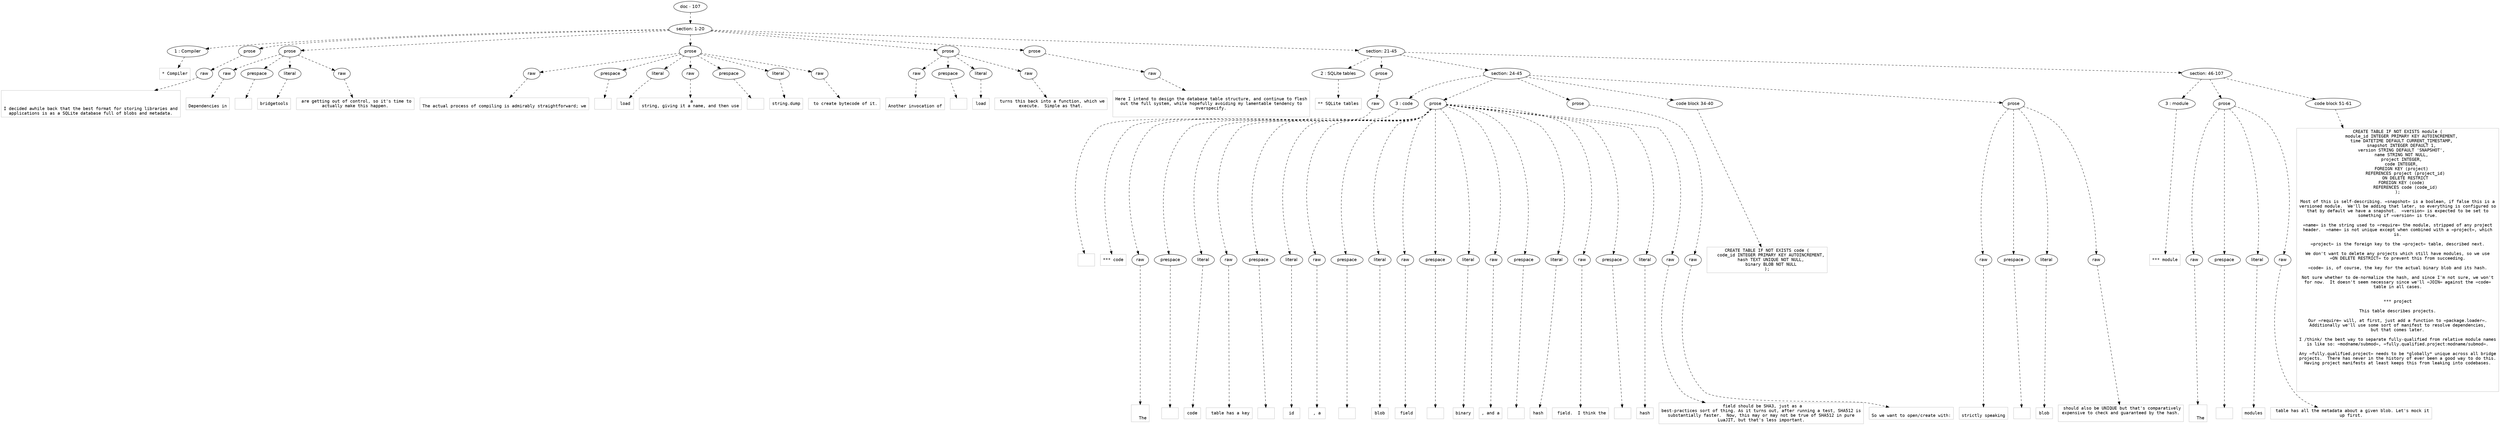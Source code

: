 digraph lpegNode {

node [fontname=Helvetica]
edge [style=dashed]

doc_0 [label="doc - 107"]


doc_0 -> { section_1}
{rank=same; section_1}

section_1 [label="section: 1-20"]


// END RANK doc_0

section_1 -> { header_2 prose_3 prose_4 prose_5 prose_6 prose_7 section_8}
{rank=same; header_2 prose_3 prose_4 prose_5 prose_6 prose_7 section_8}

header_2 [label="1 : Compiler"]

prose_3 [label="prose"]

prose_4 [label="prose"]

prose_5 [label="prose"]

prose_6 [label="prose"]

prose_7 [label="prose"]

section_8 [label="section: 21-45"]


// END RANK section_1

header_2 -> leaf_9
leaf_9  [color=Gray,shape=rectangle,fontname=Inconsolata,label="* Compiler"]
// END RANK header_2

prose_3 -> { raw_10}
{rank=same; raw_10}

raw_10 [label="raw"]


// END RANK prose_3

raw_10 -> leaf_11
leaf_11  [color=Gray,shape=rectangle,fontname=Inconsolata,label="


I decided awhile back that the best format for storing libraries and
applications is as a SQLite database full of blobs and metadata.
"]
// END RANK raw_10

prose_4 -> { raw_12 prespace_13 literal_14 raw_15}
{rank=same; raw_12 prespace_13 literal_14 raw_15}

raw_12 [label="raw"]

prespace_13 [label="prespace"]

literal_14 [label="literal"]

raw_15 [label="raw"]


// END RANK prose_4

raw_12 -> leaf_16
leaf_16  [color=Gray,shape=rectangle,fontname=Inconsolata,label="
Dependencies in"]
// END RANK raw_12

prespace_13 -> leaf_17
leaf_17  [color=Gray,shape=rectangle,fontname=Inconsolata,label=" "]
// END RANK prespace_13

literal_14 -> leaf_18
leaf_18  [color=Gray,shape=rectangle,fontname=Inconsolata,label="bridgetools"]
// END RANK literal_14

raw_15 -> leaf_19
leaf_19  [color=Gray,shape=rectangle,fontname=Inconsolata,label=" are getting out of control, so it's time to
actually make this happen.
"]
// END RANK raw_15

prose_5 -> { raw_20 prespace_21 literal_22 raw_23 prespace_24 literal_25 raw_26}
{rank=same; raw_20 prespace_21 literal_22 raw_23 prespace_24 literal_25 raw_26}

raw_20 [label="raw"]

prespace_21 [label="prespace"]

literal_22 [label="literal"]

raw_23 [label="raw"]

prespace_24 [label="prespace"]

literal_25 [label="literal"]

raw_26 [label="raw"]


// END RANK prose_5

raw_20 -> leaf_27
leaf_27  [color=Gray,shape=rectangle,fontname=Inconsolata,label="
The actual process of compiling is admirably straightforward; we"]
// END RANK raw_20

prespace_21 -> leaf_28
leaf_28  [color=Gray,shape=rectangle,fontname=Inconsolata,label=" "]
// END RANK prespace_21

literal_22 -> leaf_29
leaf_29  [color=Gray,shape=rectangle,fontname=Inconsolata,label="load"]
// END RANK literal_22

raw_23 -> leaf_30
leaf_30  [color=Gray,shape=rectangle,fontname=Inconsolata,label=" a
string, giving it a name, and then use"]
// END RANK raw_23

prespace_24 -> leaf_31
leaf_31  [color=Gray,shape=rectangle,fontname=Inconsolata,label=" "]
// END RANK prespace_24

literal_25 -> leaf_32
leaf_32  [color=Gray,shape=rectangle,fontname=Inconsolata,label="string.dump"]
// END RANK literal_25

raw_26 -> leaf_33
leaf_33  [color=Gray,shape=rectangle,fontname=Inconsolata,label=" to create bytecode of it.
"]
// END RANK raw_26

prose_6 -> { raw_34 prespace_35 literal_36 raw_37}
{rank=same; raw_34 prespace_35 literal_36 raw_37}

raw_34 [label="raw"]

prespace_35 [label="prespace"]

literal_36 [label="literal"]

raw_37 [label="raw"]


// END RANK prose_6

raw_34 -> leaf_38
leaf_38  [color=Gray,shape=rectangle,fontname=Inconsolata,label="
Another invocation of"]
// END RANK raw_34

prespace_35 -> leaf_39
leaf_39  [color=Gray,shape=rectangle,fontname=Inconsolata,label=" "]
// END RANK prespace_35

literal_36 -> leaf_40
leaf_40  [color=Gray,shape=rectangle,fontname=Inconsolata,label="load"]
// END RANK literal_36

raw_37 -> leaf_41
leaf_41  [color=Gray,shape=rectangle,fontname=Inconsolata,label=" turns this back into a function, which we
execute.  Simple as that.
"]
// END RANK raw_37

prose_7 -> { raw_42}
{rank=same; raw_42}

raw_42 [label="raw"]


// END RANK prose_7

raw_42 -> leaf_43
leaf_43  [color=Gray,shape=rectangle,fontname=Inconsolata,label="
Here I intend to design the database table structure, and continue to flesh
out the full system, while hopefully avoiding my lamentable tendency to
overspecify.

"]
// END RANK raw_42

section_8 -> { header_44 prose_45 section_46 section_47}
{rank=same; header_44 prose_45 section_46 section_47}

header_44 [label="2 : SQLite tables"]

prose_45 [label="prose"]

section_46 [label="section: 24-45"]

section_47 [label="section: 46-107"]


// END RANK section_8

header_44 -> leaf_48
leaf_48  [color=Gray,shape=rectangle,fontname=Inconsolata,label="** SQLite tables"]
// END RANK header_44

prose_45 -> { raw_49}
{rank=same; raw_49}

raw_49 [label="raw"]


// END RANK prose_45

raw_49 -> leaf_50
leaf_50  [color=Gray,shape=rectangle,fontname=Inconsolata,label="

"]
// END RANK raw_49

section_46 -> { header_51 prose_52 prose_53 codeblock_54 prose_55}
{rank=same; header_51 prose_52 prose_53 codeblock_54 prose_55}

header_51 [label="3 : code"]

prose_52 [label="prose"]

prose_53 [label="prose"]

codeblock_54 [label="code block 34-40"]

prose_55 [label="prose"]


// END RANK section_46

header_51 -> leaf_56
leaf_56  [color=Gray,shape=rectangle,fontname=Inconsolata,label="*** code"]
// END RANK header_51

prose_52 -> { raw_57 prespace_58 literal_59 raw_60 prespace_61 literal_62 raw_63 prespace_64 literal_65 raw_66 prespace_67 literal_68 raw_69 prespace_70 literal_71 raw_72 prespace_73 literal_74 raw_75}
{rank=same; raw_57 prespace_58 literal_59 raw_60 prespace_61 literal_62 raw_63 prespace_64 literal_65 raw_66 prespace_67 literal_68 raw_69 prespace_70 literal_71 raw_72 prespace_73 literal_74 raw_75}

raw_57 [label="raw"]

prespace_58 [label="prespace"]

literal_59 [label="literal"]

raw_60 [label="raw"]

prespace_61 [label="prespace"]

literal_62 [label="literal"]

raw_63 [label="raw"]

prespace_64 [label="prespace"]

literal_65 [label="literal"]

raw_66 [label="raw"]

prespace_67 [label="prespace"]

literal_68 [label="literal"]

raw_69 [label="raw"]

prespace_70 [label="prespace"]

literal_71 [label="literal"]

raw_72 [label="raw"]

prespace_73 [label="prespace"]

literal_74 [label="literal"]

raw_75 [label="raw"]


// END RANK prose_52

raw_57 -> leaf_76
leaf_76  [color=Gray,shape=rectangle,fontname=Inconsolata,label="

  The"]
// END RANK raw_57

prespace_58 -> leaf_77
leaf_77  [color=Gray,shape=rectangle,fontname=Inconsolata,label=" "]
// END RANK prespace_58

literal_59 -> leaf_78
leaf_78  [color=Gray,shape=rectangle,fontname=Inconsolata,label="code"]
// END RANK literal_59

raw_60 -> leaf_79
leaf_79  [color=Gray,shape=rectangle,fontname=Inconsolata,label=" table has a key"]
// END RANK raw_60

prespace_61 -> leaf_80
leaf_80  [color=Gray,shape=rectangle,fontname=Inconsolata,label=" "]
// END RANK prespace_61

literal_62 -> leaf_81
leaf_81  [color=Gray,shape=rectangle,fontname=Inconsolata,label="id"]
// END RANK literal_62

raw_63 -> leaf_82
leaf_82  [color=Gray,shape=rectangle,fontname=Inconsolata,label=", a"]
// END RANK raw_63

prespace_64 -> leaf_83
leaf_83  [color=Gray,shape=rectangle,fontname=Inconsolata,label=" "]
// END RANK prespace_64

literal_65 -> leaf_84
leaf_84  [color=Gray,shape=rectangle,fontname=Inconsolata,label="blob"]
// END RANK literal_65

raw_66 -> leaf_85
leaf_85  [color=Gray,shape=rectangle,fontname=Inconsolata,label=" field"]
// END RANK raw_66

prespace_67 -> leaf_86
leaf_86  [color=Gray,shape=rectangle,fontname=Inconsolata,label=" "]
// END RANK prespace_67

literal_68 -> leaf_87
leaf_87  [color=Gray,shape=rectangle,fontname=Inconsolata,label="binary"]
// END RANK literal_68

raw_69 -> leaf_88
leaf_88  [color=Gray,shape=rectangle,fontname=Inconsolata,label=", and a"]
// END RANK raw_69

prespace_70 -> leaf_89
leaf_89  [color=Gray,shape=rectangle,fontname=Inconsolata,label=""]
// END RANK prespace_70

literal_71 -> leaf_90
leaf_90  [color=Gray,shape=rectangle,fontname=Inconsolata,label="hash"]
// END RANK literal_71

raw_72 -> leaf_91
leaf_91  [color=Gray,shape=rectangle,fontname=Inconsolata,label=" field.  I think the"]
// END RANK raw_72

prespace_73 -> leaf_92
leaf_92  [color=Gray,shape=rectangle,fontname=Inconsolata,label=" "]
// END RANK prespace_73

literal_74 -> leaf_93
leaf_93  [color=Gray,shape=rectangle,fontname=Inconsolata,label="hash"]
// END RANK literal_74

raw_75 -> leaf_94
leaf_94  [color=Gray,shape=rectangle,fontname=Inconsolata,label=" field should be SHA3, just as a
best-practices sort of thing. As it turns out, after running a test, SHA512 is
substantially faster.  Now, this may or may not be true of SHA512 in pure
LuaJIT, but that's less important.
"]
// END RANK raw_75

prose_53 -> { raw_95}
{rank=same; raw_95}

raw_95 [label="raw"]


// END RANK prose_53

raw_95 -> leaf_96
leaf_96  [color=Gray,shape=rectangle,fontname=Inconsolata,label="
So we want to open/create with:
"]
// END RANK raw_95

codeblock_54 -> leaf_97
leaf_97  [color=Gray,shape=rectangle,fontname=Inconsolata,label="CREATE TABLE IF NOT EXISTS code (
   code_id INTEGER PRIMARY KEY AUTOINCREMENT,
   hash TEXT UNIQUE NOT NULL,
   binary BLOB NOT NULL
);"]
// END RANK codeblock_54

prose_55 -> { raw_98 prespace_99 literal_100 raw_101}
{rank=same; raw_98 prespace_99 literal_100 raw_101}

raw_98 [label="raw"]

prespace_99 [label="prespace"]

literal_100 [label="literal"]

raw_101 [label="raw"]


// END RANK prose_55

raw_98 -> leaf_102
leaf_102  [color=Gray,shape=rectangle,fontname=Inconsolata,label="
strictly speaking"]
// END RANK raw_98

prespace_99 -> leaf_103
leaf_103  [color=Gray,shape=rectangle,fontname=Inconsolata,label=" "]
// END RANK prespace_99

literal_100 -> leaf_104
leaf_104  [color=Gray,shape=rectangle,fontname=Inconsolata,label="blob"]
// END RANK literal_100

raw_101 -> leaf_105
leaf_105  [color=Gray,shape=rectangle,fontname=Inconsolata,label=" should also be UNIQUE but that's comparatively
expensive to check and guaranteed by the hash.

"]
// END RANK raw_101

section_47 -> { header_106 prose_107 codeblock_108}
{rank=same; header_106 prose_107 codeblock_108}

header_106 [label="3 : module"]

prose_107 [label="prose"]

codeblock_108 [label="code block 51-61"]


// END RANK section_47

header_106 -> leaf_109
leaf_109  [color=Gray,shape=rectangle,fontname=Inconsolata,label="*** module"]
// END RANK header_106

prose_107 -> { raw_110 prespace_111 literal_112 raw_113}
{rank=same; raw_110 prespace_111 literal_112 raw_113}

raw_110 [label="raw"]

prespace_111 [label="prespace"]

literal_112 [label="literal"]

raw_113 [label="raw"]


// END RANK prose_107

raw_110 -> leaf_114
leaf_114  [color=Gray,shape=rectangle,fontname=Inconsolata,label="

  The"]
// END RANK raw_110

prespace_111 -> leaf_115
leaf_115  [color=Gray,shape=rectangle,fontname=Inconsolata,label=" "]
// END RANK prespace_111

literal_112 -> leaf_116
leaf_116  [color=Gray,shape=rectangle,fontname=Inconsolata,label="modules"]
// END RANK literal_112

raw_113 -> leaf_117
leaf_117  [color=Gray,shape=rectangle,fontname=Inconsolata,label=" table has all the metadata about a given blob. Let's mock it
up first.
"]
// END RANK raw_113

codeblock_108 -> leaf_118
leaf_118  [color=Gray,shape=rectangle,fontname=Inconsolata,label="CREATE TABLE IF NOT EXISTS module (
   module_id INTEGER PRIMARY KEY AUTOINCREMENT,
   time DATETIME DEFAULT CURRENT_TIMESTAMP,
   snapshot INTEGER DEFAULT 1,
   version STRING DEFAULT 'SNAPSHOT',
   name STRING NOT NULL,
   project INTEGER,
   code INTEGER,
   FOREIGN KEY (project)
      REFERENCES project (project_id)
      ON DELETE RESTRICT
   FOREIGN KEY (code)
      REFERENCES code (code_id)
);

Most of this is self-describing. =snapshot= is a boolean, if false this is a
versioned module.  We'll be adding that later, so everything is configured so
that by default we have a snapshot.  =version= is expected to be set to
something if =version= is true.

=name= is the string used to =require= the module, stripped of any project
header.  =name= is not unique except when combined with a =project=, which
is.

=project= is the foreign key to the =project= table, described next.

We don't want to delete any projects which still have modules, so we use
=ON DELETE RESTRICT= to prevent this from succeeding.

=code= is, of course, the key for the actual binary blob and its hash.

Not sure whether to de-normalize the hash, and since I'm not sure, we won't
for now.  It doesn't seem necessary since we'll =JOIN= against the =code=
table in all cases.


*** project

This table describes projects.

Our =require= will, at first, just add a function to =package.loader=.
Additionally we'll use some sort of manifest to resolve dependencies,
but that comes later.

I /think/ the best way to separate fully-qualified from relative module names
is like so: =modname/submod=, =fully.qualified.project:modname/submod=.

Any =fully.qualified.project= needs to be *globally* unique across all bridge
projects.  There has never in the history of ever been a good way to do this.
Having project manifests at least keeps this from leaking into codebases.





"]
// END RANK codeblock_108


}
